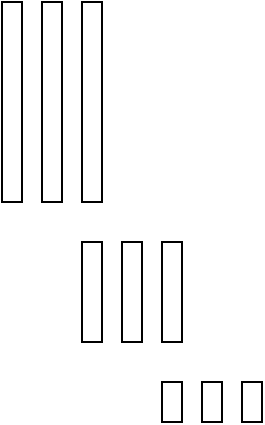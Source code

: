 <mxfile version="20.1.1" type="github">
  <diagram id="vSEh_kXz_DvVttHY1oVt" name="Page-1">
    <mxGraphModel dx="946" dy="648" grid="1" gridSize="10" guides="1" tooltips="1" connect="1" arrows="1" fold="1" page="1" pageScale="1" pageWidth="827" pageHeight="1169" math="0" shadow="0">
      <root>
        <mxCell id="0" />
        <mxCell id="1" parent="0" />
        <mxCell id="RGLml2NvK-x2NOy01Mvc-1" value="" style="rounded=0;whiteSpace=wrap;html=1;" parent="1" vertex="1">
          <mxGeometry x="140" y="120" width="10" height="100" as="geometry" />
        </mxCell>
        <mxCell id="vqU2ZZ0OPlkjSofEia9N-1" value="" style="rounded=0;whiteSpace=wrap;html=1;" vertex="1" parent="1">
          <mxGeometry x="160" y="120" width="10" height="100" as="geometry" />
        </mxCell>
        <mxCell id="vqU2ZZ0OPlkjSofEia9N-2" value="" style="rounded=0;whiteSpace=wrap;html=1;" vertex="1" parent="1">
          <mxGeometry x="180" y="120" width="10" height="100" as="geometry" />
        </mxCell>
        <mxCell id="vqU2ZZ0OPlkjSofEia9N-3" value="" style="rounded=0;whiteSpace=wrap;html=1;" vertex="1" parent="1">
          <mxGeometry x="180" y="240" width="10" height="50" as="geometry" />
        </mxCell>
        <mxCell id="vqU2ZZ0OPlkjSofEia9N-4" value="" style="rounded=0;whiteSpace=wrap;html=1;" vertex="1" parent="1">
          <mxGeometry x="200" y="240" width="10" height="50" as="geometry" />
        </mxCell>
        <mxCell id="vqU2ZZ0OPlkjSofEia9N-5" value="" style="rounded=0;whiteSpace=wrap;html=1;" vertex="1" parent="1">
          <mxGeometry x="220" y="240" width="10" height="50" as="geometry" />
        </mxCell>
        <mxCell id="vqU2ZZ0OPlkjSofEia9N-6" value="" style="rounded=0;whiteSpace=wrap;html=1;" vertex="1" parent="1">
          <mxGeometry x="220" y="310" width="10" height="20" as="geometry" />
        </mxCell>
        <mxCell id="vqU2ZZ0OPlkjSofEia9N-7" value="" style="rounded=0;whiteSpace=wrap;html=1;" vertex="1" parent="1">
          <mxGeometry x="240" y="310" width="10" height="20" as="geometry" />
        </mxCell>
        <mxCell id="vqU2ZZ0OPlkjSofEia9N-8" value="" style="rounded=0;whiteSpace=wrap;html=1;" vertex="1" parent="1">
          <mxGeometry x="260" y="310" width="10" height="20" as="geometry" />
        </mxCell>
      </root>
    </mxGraphModel>
  </diagram>
</mxfile>
